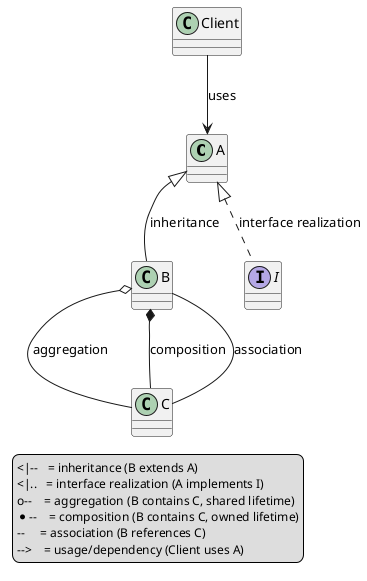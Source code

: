 @startuml LegendExample
skinparam legendFontSize 12

class A
class B
class C
interface I
class Client

A <|-- B : inheritance
A <|.. I : interface realization
B o-- C : aggregation
B *-- C : composition
B -- C : association
Client --> A : uses

legend left
  <|--   = inheritance (B extends A)
  <|..   = interface realization (A implements I)
  o--    = aggregation (B contains C, shared lifetime)
  *--    = composition (B contains C, owned lifetime)
  --     = association (B references C)
  -->    = usage/dependency (Client uses A)
end legend
@enduml
